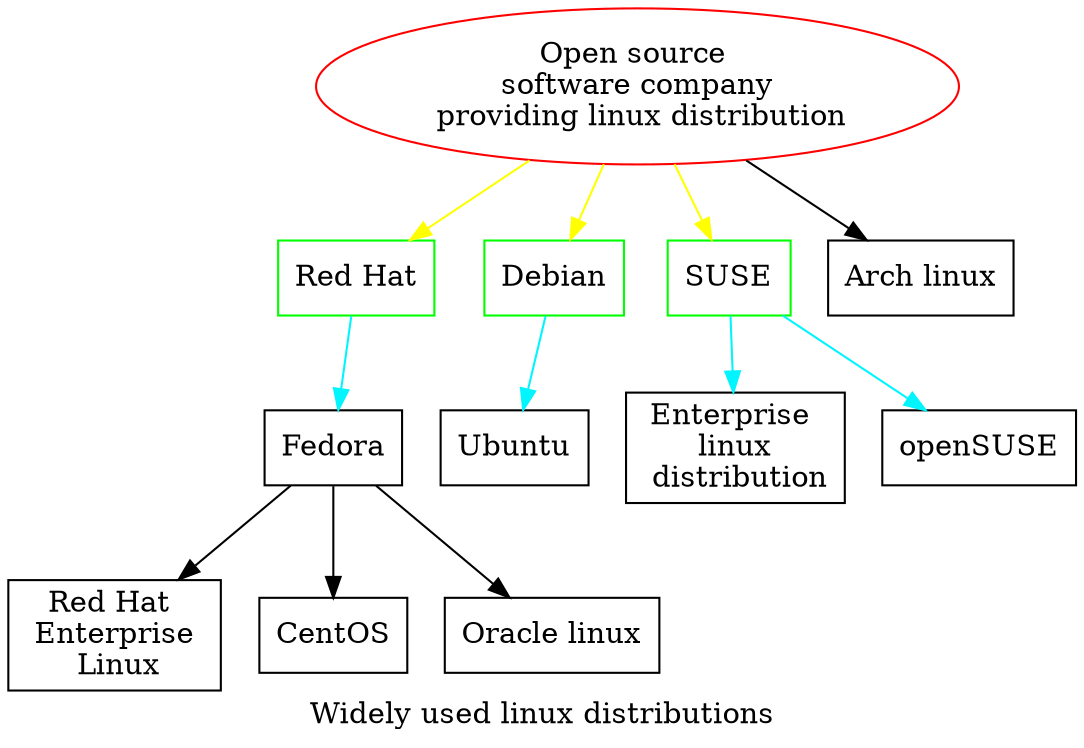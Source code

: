 digraph G {
label = "Widely used linux distributions";
node [shape = record];

A  [label = "Open source \n software company \n providing linux distribution",color = red, shape = ellipse];

B1 [label = "Red Hat", color = green];
B2 [label = "Debian", color = green];
B3 [label = "SUSE", color = green];

B0C0 [label = "Arch linux"]
B1C1 [label = "Fedora"];
B1C1D1 [label = "Red Hat \n Enterprise \n Linux"];
B1C1D2 [label = "CentOS"];
B1C1D3 [label = "Oracle linux"];
B2C1 [label = "Ubuntu"];
B3C1 [label = "Enterprise \n linux \n distribution"]
B3C2 [label = "openSUSE"]

A->{B1;B2;B3}[color="#FFFF00"]
A->{B0C0}
B1->{B1C1}[color="#00F5FF"]
B1C1->{B1C1D1;B1C1D2;B1C1D3}
B2->{B2C1}[color="#00F5FF"]
B3->{B3C1;B3C2}[color="#00F5FF"]

}
